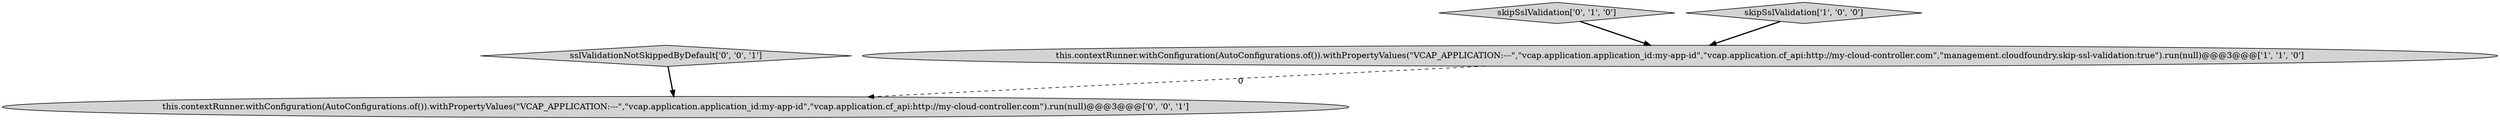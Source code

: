 digraph {
4 [style = filled, label = "sslValidationNotSkippedByDefault['0', '0', '1']", fillcolor = lightgray, shape = diamond image = "AAA0AAABBB3BBB"];
2 [style = filled, label = "skipSslValidation['0', '1', '0']", fillcolor = lightgray, shape = diamond image = "AAA0AAABBB2BBB"];
1 [style = filled, label = "skipSslValidation['1', '0', '0']", fillcolor = lightgray, shape = diamond image = "AAA0AAABBB1BBB"];
0 [style = filled, label = "this.contextRunner.withConfiguration(AutoConfigurations.of()).withPropertyValues(\"VCAP_APPLICATION:---\",\"vcap.application.application_id:my-app-id\",\"vcap.application.cf_api:http://my-cloud-controller.com\",\"management.cloudfoundry.skip-ssl-validation:true\").run(null)@@@3@@@['1', '1', '0']", fillcolor = lightgray, shape = ellipse image = "AAA0AAABBB1BBB"];
3 [style = filled, label = "this.contextRunner.withConfiguration(AutoConfigurations.of()).withPropertyValues(\"VCAP_APPLICATION:---\",\"vcap.application.application_id:my-app-id\",\"vcap.application.cf_api:http://my-cloud-controller.com\").run(null)@@@3@@@['0', '0', '1']", fillcolor = lightgray, shape = ellipse image = "AAA0AAABBB3BBB"];
2->0 [style = bold, label=""];
0->3 [style = dashed, label="0"];
4->3 [style = bold, label=""];
1->0 [style = bold, label=""];
}
